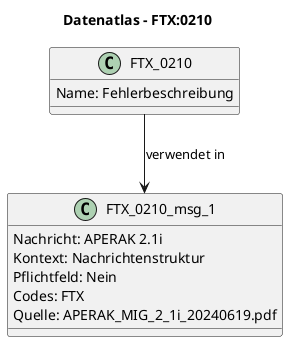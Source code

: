 @startuml
title Datenatlas – FTX:0210
class FTX_0210 {
  Name: Fehlerbeschreibung
}
class FTX_0210_msg_1 {
  Nachricht: APERAK 2.1i
  Kontext: Nachrichtenstruktur
  Pflichtfeld: Nein
  Codes: FTX
  Quelle: APERAK_MIG_2_1i_20240619.pdf
}
FTX_0210 --> FTX_0210_msg_1 : verwendet in
@enduml